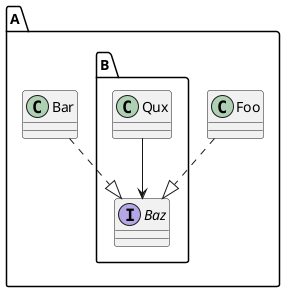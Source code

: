 {
  "sha1": "cad32vtik52lxg7hf95vi530kj1ui95",
  "insertion": {
    "when": "2024-06-01T09:03:01.135Z",
    "url": "https://forum.plantuml.net/10481/associations-and-realizations-of-elements-with-namespaces",
    "user": "plantuml@gmail.com"
  }
}
@startuml
namespace A {
  class Foo {}
  Foo ..|> A.B.Baz
  class Bar {}
  Bar ..|> A.B.Baz
}

namespace A.B {
  interface Baz {}
  class Qux {}
  Qux --> Baz
}
@enduml

